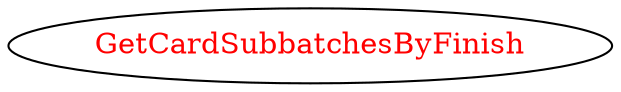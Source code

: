 digraph dependencyGraph {
 concentrate=true;
 ranksep="2.0";
 rankdir="LR"; 
 splines="ortho";
"GetCardSubbatchesByFinish" [fontcolor="red"];
}